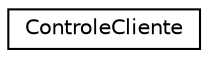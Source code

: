 digraph "Graphical Class Hierarchy"
{
 // LATEX_PDF_SIZE
  edge [fontname="Helvetica",fontsize="10",labelfontname="Helvetica",labelfontsize="10"];
  node [fontname="Helvetica",fontsize="10",shape=record];
  rankdir="LR";
  Node0 [label="ControleCliente",height=0.2,width=0.4,color="black", fillcolor="white", style="filled",URL="$classControleCliente.html",tooltip=" "];
}
